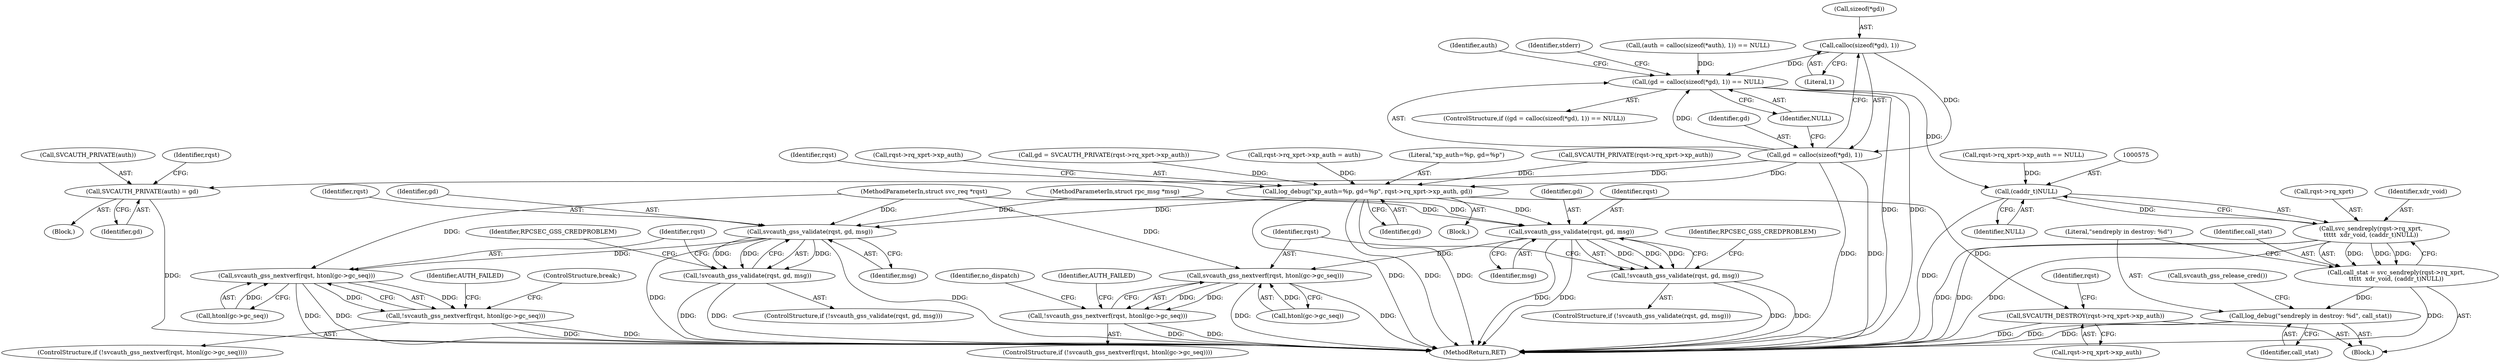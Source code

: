 digraph "0_krb5_5bb8a6b9c9eb8dd22bc9526751610aaa255ead9c@API" {
"1000170" [label="(Call,calloc(sizeof(*gd), 1))"];
"1000167" [label="(Call,(gd = calloc(sizeof(*gd), 1)) == NULL)"];
"1000574" [label="(Call,(caddr_t)NULL)"];
"1000569" [label="(Call,svc_sendreply(rqst->rq_xprt,\n\t\t\t\t\t  xdr_void, (caddr_t)NULL))"];
"1000567" [label="(Call,call_stat = svc_sendreply(rqst->rq_xprt,\n\t\t\t\t\t  xdr_void, (caddr_t)NULL))"];
"1000577" [label="(Call,log_debug(\"sendreply in destroy: %d\", call_stat))"];
"1000168" [label="(Call,gd = calloc(sizeof(*gd), 1))"];
"1000188" [label="(Call,SVCAUTH_PRIVATE(auth) = gd)"];
"1000208" [label="(Call,log_debug(\"xp_auth=%p, gd=%p\", rqst->rq_xprt->xp_auth, gd))"];
"1000519" [label="(Call,svcauth_gss_validate(rqst, gd, msg))"];
"1000518" [label="(Call,!svcauth_gss_validate(rqst, gd, msg))"];
"1000527" [label="(Call,svcauth_gss_nextverf(rqst, htonl(gc->gc_seq)))"];
"1000526" [label="(Call,!svcauth_gss_nextverf(rqst, htonl(gc->gc_seq)))"];
"1000547" [label="(Call,svcauth_gss_validate(rqst, gd, msg))"];
"1000546" [label="(Call,!svcauth_gss_validate(rqst, gd, msg))"];
"1000555" [label="(Call,svcauth_gss_nextverf(rqst, htonl(gc->gc_seq)))"];
"1000554" [label="(Call,!svcauth_gss_nextverf(rqst, htonl(gc->gc_seq)))"];
"1000585" [label="(Call,SVCAUTH_DESTROY(rqst->rq_xprt->xp_auth))"];
"1000175" [label="(Identifier,NULL)"];
"1000578" [label="(Literal,\"sendreply in destroy: %d\")"];
"1000195" [label="(Identifier,rqst)"];
"1000526" [label="(Call,!svcauth_gss_nextverf(rqst, htonl(gc->gc_seq)))"];
"1000555" [label="(Call,svcauth_gss_nextverf(rqst, htonl(gc->gc_seq)))"];
"1000534" [label="(Identifier,AUTH_FAILED)"];
"1000565" [label="(Identifier,no_dispatch)"];
"1000554" [label="(Call,!svcauth_gss_nextverf(rqst, htonl(gc->gc_seq)))"];
"1000200" [label="(Call,gd = SVCAUTH_PRIVATE(rqst->rq_xprt->xp_auth))"];
"1000110" [label="(MethodParameterIn,struct svc_req *rqst)"];
"1000553" [label="(ControlStructure,if (!svcauth_gss_nextverf(rqst, htonl(gc->gc_seq))))"];
"1000168" [label="(Call,gd = calloc(sizeof(*gd), 1))"];
"1000570" [label="(Call,rqst->rq_xprt)"];
"1000549" [label="(Identifier,gd)"];
"1000528" [label="(Identifier,rqst)"];
"1000545" [label="(ControlStructure,if (!svcauth_gss_validate(rqst, gd, msg)))"];
"1000594" [label="(Identifier,rqst)"];
"1000170" [label="(Call,calloc(sizeof(*gd), 1))"];
"1000518" [label="(Call,!svcauth_gss_validate(rqst, gd, msg))"];
"1000520" [label="(Identifier,rqst)"];
"1000552" [label="(Identifier,RPCSEC_GSS_CREDPROBLEM)"];
"1000527" [label="(Call,svcauth_gss_nextverf(rqst, htonl(gc->gc_seq)))"];
"1000151" [label="(Call,(auth = calloc(sizeof(*auth), 1)) == NULL)"];
"1000113" [label="(Block,)"];
"1000192" [label="(Call,rqst->rq_xprt->xp_auth = auth)"];
"1000111" [label="(MethodParameterIn,struct rpc_msg *msg)"];
"1000174" [label="(Literal,1)"];
"1000169" [label="(Identifier,gd)"];
"1000517" [label="(ControlStructure,if (!svcauth_gss_validate(rqst, gd, msg)))"];
"1000209" [label="(Literal,\"xp_auth=%p, gd=%p\")"];
"1000577" [label="(Call,log_debug(\"sendreply in destroy: %d\", call_stat))"];
"1000525" [label="(ControlStructure,if (!svcauth_gss_nextverf(rqst, htonl(gc->gc_seq))))"];
"1000522" [label="(Identifier,msg)"];
"1000546" [label="(Call,!svcauth_gss_validate(rqst, gd, msg))"];
"1000134" [label="(Call,rqst->rq_xprt->xp_auth == NULL)"];
"1000202" [label="(Call,SVCAUTH_PRIVATE(rqst->rq_xprt->xp_auth))"];
"1000557" [label="(Call,htonl(gc->gc_seq))"];
"1000573" [label="(Identifier,xdr_void)"];
"1000149" [label="(Block,)"];
"1000184" [label="(Identifier,auth)"];
"1000220" [label="(Identifier,rqst)"];
"1000574" [label="(Call,(caddr_t)NULL)"];
"1000189" [label="(Call,SVCAUTH_PRIVATE(auth))"];
"1000547" [label="(Call,svcauth_gss_validate(rqst, gd, msg))"];
"1000567" [label="(Call,call_stat = svc_sendreply(rqst->rq_xprt,\n\t\t\t\t\t  xdr_void, (caddr_t)NULL))"];
"1000556" [label="(Identifier,rqst)"];
"1000582" [label="(Call,svcauth_gss_release_cred())"];
"1000178" [label="(Identifier,stderr)"];
"1000524" [label="(Identifier,RPCSEC_GSS_CREDPROBLEM)"];
"1000167" [label="(Call,(gd = calloc(sizeof(*gd), 1)) == NULL)"];
"1000585" [label="(Call,SVCAUTH_DESTROY(rqst->rq_xprt->xp_auth))"];
"1000562" [label="(Identifier,AUTH_FAILED)"];
"1000521" [label="(Identifier,gd)"];
"1000535" [label="(ControlStructure,break;)"];
"1000191" [label="(Identifier,gd)"];
"1000586" [label="(Call,rqst->rq_xprt->xp_auth)"];
"1000576" [label="(Identifier,NULL)"];
"1000548" [label="(Identifier,rqst)"];
"1000171" [label="(Call,sizeof(*gd))"];
"1000529" [label="(Call,htonl(gc->gc_seq))"];
"1000188" [label="(Call,SVCAUTH_PRIVATE(auth) = gd)"];
"1000550" [label="(Identifier,msg)"];
"1000166" [label="(ControlStructure,if ((gd = calloc(sizeof(*gd), 1)) == NULL))"];
"1000616" [label="(MethodReturn,RET)"];
"1000208" [label="(Call,log_debug(\"xp_auth=%p, gd=%p\", rqst->rq_xprt->xp_auth, gd))"];
"1000519" [label="(Call,svcauth_gss_validate(rqst, gd, msg))"];
"1000568" [label="(Identifier,call_stat)"];
"1000569" [label="(Call,svc_sendreply(rqst->rq_xprt,\n\t\t\t\t\t  xdr_void, (caddr_t)NULL))"];
"1000428" [label="(Block,)"];
"1000579" [label="(Identifier,call_stat)"];
"1000210" [label="(Call,rqst->rq_xprt->xp_auth)"];
"1000215" [label="(Identifier,gd)"];
"1000170" -> "1000168"  [label="AST: "];
"1000170" -> "1000174"  [label="CFG: "];
"1000171" -> "1000170"  [label="AST: "];
"1000174" -> "1000170"  [label="AST: "];
"1000168" -> "1000170"  [label="CFG: "];
"1000170" -> "1000167"  [label="DDG: "];
"1000170" -> "1000168"  [label="DDG: "];
"1000167" -> "1000166"  [label="AST: "];
"1000167" -> "1000175"  [label="CFG: "];
"1000168" -> "1000167"  [label="AST: "];
"1000175" -> "1000167"  [label="AST: "];
"1000178" -> "1000167"  [label="CFG: "];
"1000184" -> "1000167"  [label="CFG: "];
"1000167" -> "1000616"  [label="DDG: "];
"1000167" -> "1000616"  [label="DDG: "];
"1000168" -> "1000167"  [label="DDG: "];
"1000151" -> "1000167"  [label="DDG: "];
"1000167" -> "1000574"  [label="DDG: "];
"1000574" -> "1000569"  [label="AST: "];
"1000574" -> "1000576"  [label="CFG: "];
"1000575" -> "1000574"  [label="AST: "];
"1000576" -> "1000574"  [label="AST: "];
"1000569" -> "1000574"  [label="CFG: "];
"1000574" -> "1000616"  [label="DDG: "];
"1000574" -> "1000569"  [label="DDG: "];
"1000134" -> "1000574"  [label="DDG: "];
"1000569" -> "1000567"  [label="AST: "];
"1000570" -> "1000569"  [label="AST: "];
"1000573" -> "1000569"  [label="AST: "];
"1000567" -> "1000569"  [label="CFG: "];
"1000569" -> "1000616"  [label="DDG: "];
"1000569" -> "1000616"  [label="DDG: "];
"1000569" -> "1000616"  [label="DDG: "];
"1000569" -> "1000567"  [label="DDG: "];
"1000569" -> "1000567"  [label="DDG: "];
"1000569" -> "1000567"  [label="DDG: "];
"1000567" -> "1000428"  [label="AST: "];
"1000568" -> "1000567"  [label="AST: "];
"1000578" -> "1000567"  [label="CFG: "];
"1000567" -> "1000616"  [label="DDG: "];
"1000567" -> "1000577"  [label="DDG: "];
"1000577" -> "1000428"  [label="AST: "];
"1000577" -> "1000579"  [label="CFG: "];
"1000578" -> "1000577"  [label="AST: "];
"1000579" -> "1000577"  [label="AST: "];
"1000582" -> "1000577"  [label="CFG: "];
"1000577" -> "1000616"  [label="DDG: "];
"1000577" -> "1000616"  [label="DDG: "];
"1000169" -> "1000168"  [label="AST: "];
"1000175" -> "1000168"  [label="CFG: "];
"1000168" -> "1000616"  [label="DDG: "];
"1000168" -> "1000616"  [label="DDG: "];
"1000168" -> "1000188"  [label="DDG: "];
"1000168" -> "1000208"  [label="DDG: "];
"1000188" -> "1000149"  [label="AST: "];
"1000188" -> "1000191"  [label="CFG: "];
"1000189" -> "1000188"  [label="AST: "];
"1000191" -> "1000188"  [label="AST: "];
"1000195" -> "1000188"  [label="CFG: "];
"1000188" -> "1000616"  [label="DDG: "];
"1000208" -> "1000113"  [label="AST: "];
"1000208" -> "1000215"  [label="CFG: "];
"1000209" -> "1000208"  [label="AST: "];
"1000210" -> "1000208"  [label="AST: "];
"1000215" -> "1000208"  [label="AST: "];
"1000220" -> "1000208"  [label="CFG: "];
"1000208" -> "1000616"  [label="DDG: "];
"1000208" -> "1000616"  [label="DDG: "];
"1000208" -> "1000616"  [label="DDG: "];
"1000202" -> "1000208"  [label="DDG: "];
"1000192" -> "1000208"  [label="DDG: "];
"1000200" -> "1000208"  [label="DDG: "];
"1000208" -> "1000519"  [label="DDG: "];
"1000208" -> "1000547"  [label="DDG: "];
"1000208" -> "1000585"  [label="DDG: "];
"1000519" -> "1000518"  [label="AST: "];
"1000519" -> "1000522"  [label="CFG: "];
"1000520" -> "1000519"  [label="AST: "];
"1000521" -> "1000519"  [label="AST: "];
"1000522" -> "1000519"  [label="AST: "];
"1000518" -> "1000519"  [label="CFG: "];
"1000519" -> "1000616"  [label="DDG: "];
"1000519" -> "1000616"  [label="DDG: "];
"1000519" -> "1000518"  [label="DDG: "];
"1000519" -> "1000518"  [label="DDG: "];
"1000519" -> "1000518"  [label="DDG: "];
"1000110" -> "1000519"  [label="DDG: "];
"1000111" -> "1000519"  [label="DDG: "];
"1000519" -> "1000527"  [label="DDG: "];
"1000518" -> "1000517"  [label="AST: "];
"1000524" -> "1000518"  [label="CFG: "];
"1000528" -> "1000518"  [label="CFG: "];
"1000518" -> "1000616"  [label="DDG: "];
"1000518" -> "1000616"  [label="DDG: "];
"1000527" -> "1000526"  [label="AST: "];
"1000527" -> "1000529"  [label="CFG: "];
"1000528" -> "1000527"  [label="AST: "];
"1000529" -> "1000527"  [label="AST: "];
"1000526" -> "1000527"  [label="CFG: "];
"1000527" -> "1000616"  [label="DDG: "];
"1000527" -> "1000616"  [label="DDG: "];
"1000527" -> "1000526"  [label="DDG: "];
"1000527" -> "1000526"  [label="DDG: "];
"1000110" -> "1000527"  [label="DDG: "];
"1000529" -> "1000527"  [label="DDG: "];
"1000526" -> "1000525"  [label="AST: "];
"1000534" -> "1000526"  [label="CFG: "];
"1000535" -> "1000526"  [label="CFG: "];
"1000526" -> "1000616"  [label="DDG: "];
"1000526" -> "1000616"  [label="DDG: "];
"1000547" -> "1000546"  [label="AST: "];
"1000547" -> "1000550"  [label="CFG: "];
"1000548" -> "1000547"  [label="AST: "];
"1000549" -> "1000547"  [label="AST: "];
"1000550" -> "1000547"  [label="AST: "];
"1000546" -> "1000547"  [label="CFG: "];
"1000547" -> "1000616"  [label="DDG: "];
"1000547" -> "1000616"  [label="DDG: "];
"1000547" -> "1000546"  [label="DDG: "];
"1000547" -> "1000546"  [label="DDG: "];
"1000547" -> "1000546"  [label="DDG: "];
"1000110" -> "1000547"  [label="DDG: "];
"1000111" -> "1000547"  [label="DDG: "];
"1000547" -> "1000555"  [label="DDG: "];
"1000546" -> "1000545"  [label="AST: "];
"1000552" -> "1000546"  [label="CFG: "];
"1000556" -> "1000546"  [label="CFG: "];
"1000546" -> "1000616"  [label="DDG: "];
"1000546" -> "1000616"  [label="DDG: "];
"1000555" -> "1000554"  [label="AST: "];
"1000555" -> "1000557"  [label="CFG: "];
"1000556" -> "1000555"  [label="AST: "];
"1000557" -> "1000555"  [label="AST: "];
"1000554" -> "1000555"  [label="CFG: "];
"1000555" -> "1000616"  [label="DDG: "];
"1000555" -> "1000616"  [label="DDG: "];
"1000555" -> "1000554"  [label="DDG: "];
"1000555" -> "1000554"  [label="DDG: "];
"1000110" -> "1000555"  [label="DDG: "];
"1000557" -> "1000555"  [label="DDG: "];
"1000554" -> "1000553"  [label="AST: "];
"1000562" -> "1000554"  [label="CFG: "];
"1000565" -> "1000554"  [label="CFG: "];
"1000554" -> "1000616"  [label="DDG: "];
"1000554" -> "1000616"  [label="DDG: "];
"1000585" -> "1000428"  [label="AST: "];
"1000585" -> "1000586"  [label="CFG: "];
"1000586" -> "1000585"  [label="AST: "];
"1000594" -> "1000585"  [label="CFG: "];
"1000585" -> "1000616"  [label="DDG: "];
}
